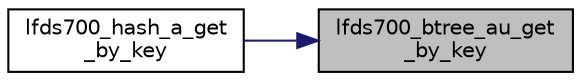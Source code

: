 digraph "lfds700_btree_au_get_by_key"
{
 // LATEX_PDF_SIZE
  edge [fontname="Helvetica",fontsize="10",labelfontname="Helvetica",labelfontsize="10"];
  node [fontname="Helvetica",fontsize="10",shape=record];
  rankdir="RL";
  Node1 [label="lfds700_btree_au_get\l_by_key",height=0.2,width=0.4,color="black", fillcolor="grey75", style="filled", fontcolor="black",tooltip=" "];
  Node1 -> Node2 [dir="back",color="midnightblue",fontsize="10",style="solid",fontname="Helvetica"];
  Node2 [label="lfds700_hash_a_get\l_by_key",height=0.2,width=0.4,color="black", fillcolor="white", style="filled",URL="$lfds700__hash__addonly__get_8c.html#a4c054c61a61b21561d872232338c5c04",tooltip=" "];
}
